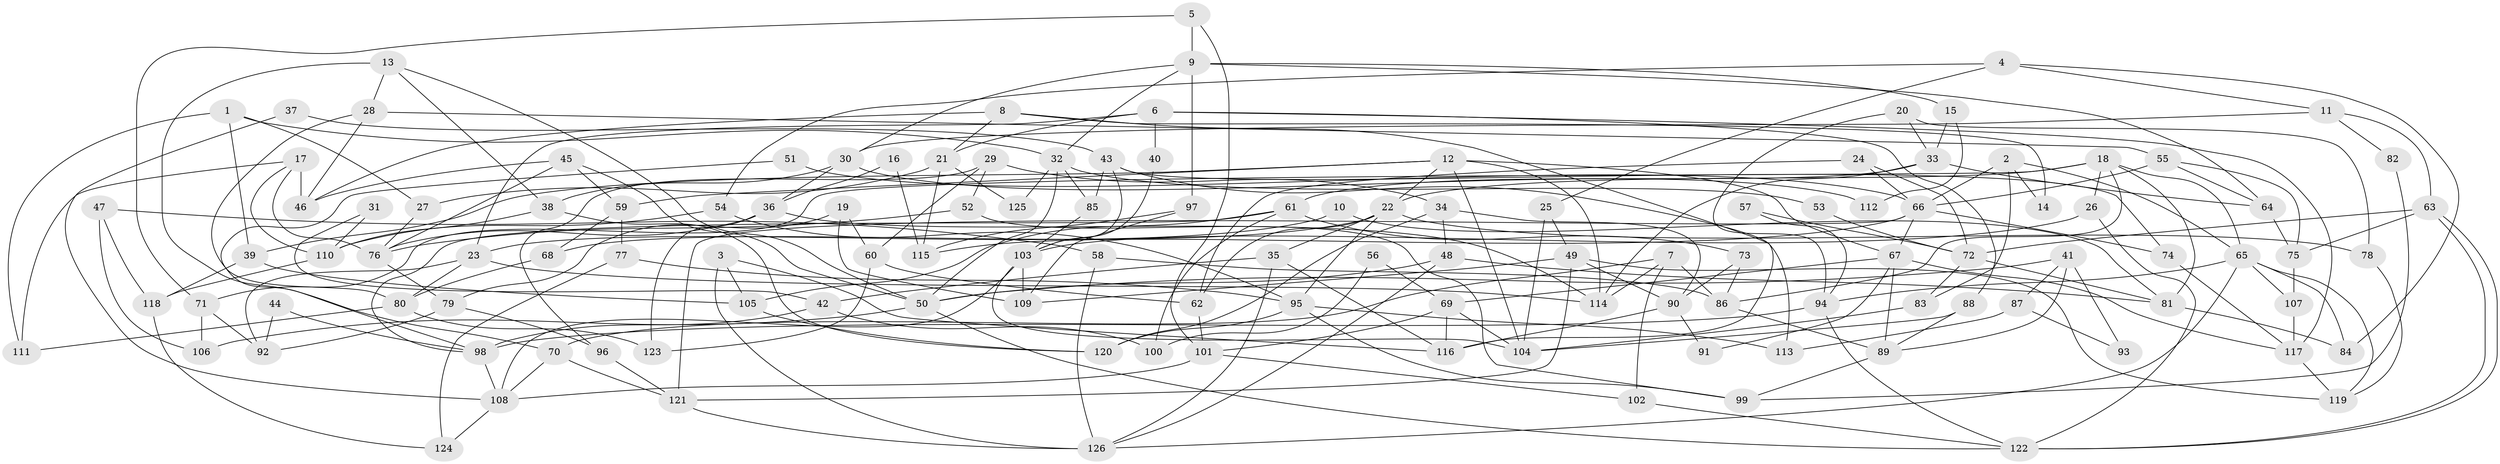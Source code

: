 // coarse degree distribution, {8: 0.05952380952380952, 9: 0.05952380952380952, 5: 0.16666666666666666, 3: 0.21428571428571427, 7: 0.10714285714285714, 4: 0.17857142857142858, 11: 0.023809523809523808, 2: 0.10714285714285714, 6: 0.08333333333333333}
// Generated by graph-tools (version 1.1) at 2025/24/03/03/25 07:24:04]
// undirected, 126 vertices, 252 edges
graph export_dot {
graph [start="1"]
  node [color=gray90,style=filled];
  1;
  2;
  3;
  4;
  5;
  6;
  7;
  8;
  9;
  10;
  11;
  12;
  13;
  14;
  15;
  16;
  17;
  18;
  19;
  20;
  21;
  22;
  23;
  24;
  25;
  26;
  27;
  28;
  29;
  30;
  31;
  32;
  33;
  34;
  35;
  36;
  37;
  38;
  39;
  40;
  41;
  42;
  43;
  44;
  45;
  46;
  47;
  48;
  49;
  50;
  51;
  52;
  53;
  54;
  55;
  56;
  57;
  58;
  59;
  60;
  61;
  62;
  63;
  64;
  65;
  66;
  67;
  68;
  69;
  70;
  71;
  72;
  73;
  74;
  75;
  76;
  77;
  78;
  79;
  80;
  81;
  82;
  83;
  84;
  85;
  86;
  87;
  88;
  89;
  90;
  91;
  92;
  93;
  94;
  95;
  96;
  97;
  98;
  99;
  100;
  101;
  102;
  103;
  104;
  105;
  106;
  107;
  108;
  109;
  110;
  111;
  112;
  113;
  114;
  115;
  116;
  117;
  118;
  119;
  120;
  121;
  122;
  123;
  124;
  125;
  126;
  1 -- 27;
  1 -- 32;
  1 -- 39;
  1 -- 111;
  2 -- 66;
  2 -- 65;
  2 -- 14;
  2 -- 83;
  3 -- 126;
  3 -- 105;
  3 -- 116;
  4 -- 11;
  4 -- 25;
  4 -- 54;
  4 -- 84;
  5 -- 9;
  5 -- 101;
  5 -- 71;
  6 -- 88;
  6 -- 23;
  6 -- 21;
  6 -- 40;
  6 -- 117;
  7 -- 86;
  7 -- 70;
  7 -- 102;
  7 -- 114;
  8 -- 46;
  8 -- 116;
  8 -- 14;
  8 -- 21;
  9 -- 32;
  9 -- 30;
  9 -- 15;
  9 -- 64;
  9 -- 97;
  10 -- 23;
  10 -- 81;
  11 -- 63;
  11 -- 30;
  11 -- 82;
  12 -- 67;
  12 -- 104;
  12 -- 22;
  12 -- 39;
  12 -- 59;
  12 -- 114;
  13 -- 50;
  13 -- 28;
  13 -- 38;
  13 -- 70;
  15 -- 33;
  15 -- 112;
  16 -- 36;
  16 -- 115;
  17 -- 46;
  17 -- 110;
  17 -- 76;
  17 -- 111;
  18 -- 65;
  18 -- 22;
  18 -- 26;
  18 -- 71;
  18 -- 81;
  18 -- 86;
  19 -- 109;
  19 -- 79;
  19 -- 60;
  20 -- 78;
  20 -- 94;
  20 -- 33;
  21 -- 27;
  21 -- 115;
  21 -- 125;
  22 -- 95;
  22 -- 35;
  22 -- 62;
  22 -- 68;
  22 -- 78;
  23 -- 80;
  23 -- 114;
  23 -- 92;
  24 -- 72;
  24 -- 66;
  24 -- 62;
  25 -- 104;
  25 -- 49;
  26 -- 103;
  26 -- 122;
  27 -- 76;
  28 -- 55;
  28 -- 80;
  28 -- 46;
  29 -- 34;
  29 -- 60;
  29 -- 52;
  29 -- 96;
  30 -- 36;
  30 -- 38;
  30 -- 112;
  31 -- 42;
  31 -- 110;
  32 -- 85;
  32 -- 50;
  32 -- 53;
  32 -- 125;
  33 -- 114;
  33 -- 61;
  33 -- 64;
  34 -- 48;
  34 -- 90;
  34 -- 120;
  35 -- 116;
  35 -- 42;
  35 -- 126;
  36 -- 114;
  36 -- 123;
  36 -- 76;
  37 -- 108;
  37 -- 43;
  38 -- 120;
  38 -- 110;
  39 -- 105;
  39 -- 118;
  40 -- 103;
  41 -- 89;
  41 -- 50;
  41 -- 87;
  41 -- 93;
  42 -- 98;
  42 -- 100;
  43 -- 103;
  43 -- 74;
  43 -- 85;
  43 -- 113;
  44 -- 98;
  44 -- 92;
  45 -- 76;
  45 -- 50;
  45 -- 46;
  45 -- 59;
  47 -- 58;
  47 -- 118;
  47 -- 106;
  48 -- 81;
  48 -- 50;
  48 -- 126;
  49 -- 119;
  49 -- 121;
  49 -- 90;
  49 -- 109;
  50 -- 106;
  50 -- 122;
  51 -- 98;
  51 -- 66;
  52 -- 76;
  52 -- 99;
  53 -- 72;
  54 -- 110;
  54 -- 95;
  55 -- 64;
  55 -- 66;
  55 -- 75;
  56 -- 69;
  56 -- 100;
  57 -- 72;
  57 -- 94;
  58 -- 86;
  58 -- 126;
  59 -- 68;
  59 -- 77;
  60 -- 62;
  60 -- 123;
  61 -- 98;
  61 -- 73;
  61 -- 100;
  61 -- 105;
  62 -- 101;
  63 -- 122;
  63 -- 122;
  63 -- 75;
  63 -- 72;
  64 -- 75;
  65 -- 84;
  65 -- 126;
  65 -- 94;
  65 -- 107;
  65 -- 119;
  66 -- 67;
  66 -- 121;
  66 -- 74;
  66 -- 115;
  67 -- 117;
  67 -- 89;
  67 -- 69;
  67 -- 91;
  68 -- 80;
  69 -- 101;
  69 -- 104;
  69 -- 116;
  70 -- 121;
  70 -- 108;
  71 -- 92;
  71 -- 106;
  72 -- 83;
  72 -- 81;
  73 -- 90;
  73 -- 86;
  74 -- 117;
  75 -- 107;
  76 -- 79;
  77 -- 95;
  77 -- 124;
  78 -- 119;
  79 -- 92;
  79 -- 96;
  80 -- 111;
  80 -- 123;
  81 -- 84;
  82 -- 99;
  83 -- 104;
  85 -- 103;
  86 -- 89;
  87 -- 113;
  87 -- 93;
  88 -- 89;
  88 -- 104;
  89 -- 99;
  90 -- 116;
  90 -- 91;
  94 -- 122;
  94 -- 98;
  95 -- 120;
  95 -- 99;
  95 -- 113;
  96 -- 121;
  97 -- 115;
  97 -- 109;
  98 -- 108;
  101 -- 102;
  101 -- 108;
  102 -- 122;
  103 -- 108;
  103 -- 109;
  103 -- 104;
  105 -- 120;
  107 -- 117;
  108 -- 124;
  110 -- 118;
  117 -- 119;
  118 -- 124;
  121 -- 126;
}

